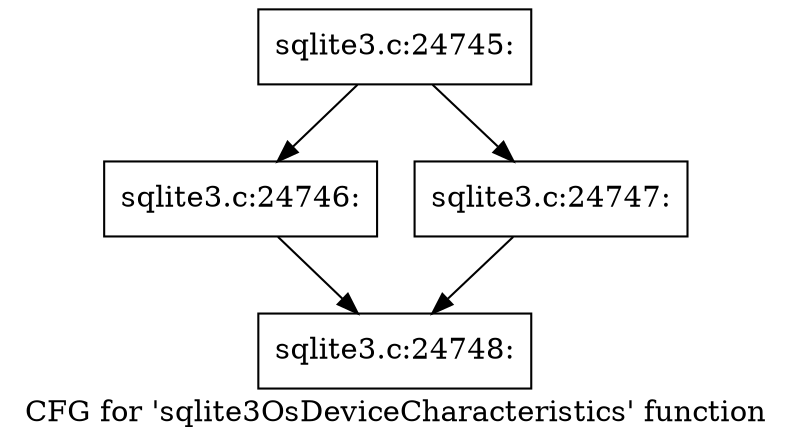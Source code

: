 digraph "CFG for 'sqlite3OsDeviceCharacteristics' function" {
	label="CFG for 'sqlite3OsDeviceCharacteristics' function";

	Node0x55c0f730c5b0 [shape=record,label="{sqlite3.c:24745:}"];
	Node0x55c0f730c5b0 -> Node0x55c0f7318890;
	Node0x55c0f730c5b0 -> Node0x55c0f73172b0;
	Node0x55c0f7318890 [shape=record,label="{sqlite3.c:24746:}"];
	Node0x55c0f7318890 -> Node0x55c0f7318370;
	Node0x55c0f73172b0 [shape=record,label="{sqlite3.c:24747:}"];
	Node0x55c0f73172b0 -> Node0x55c0f7318370;
	Node0x55c0f7318370 [shape=record,label="{sqlite3.c:24748:}"];
}
